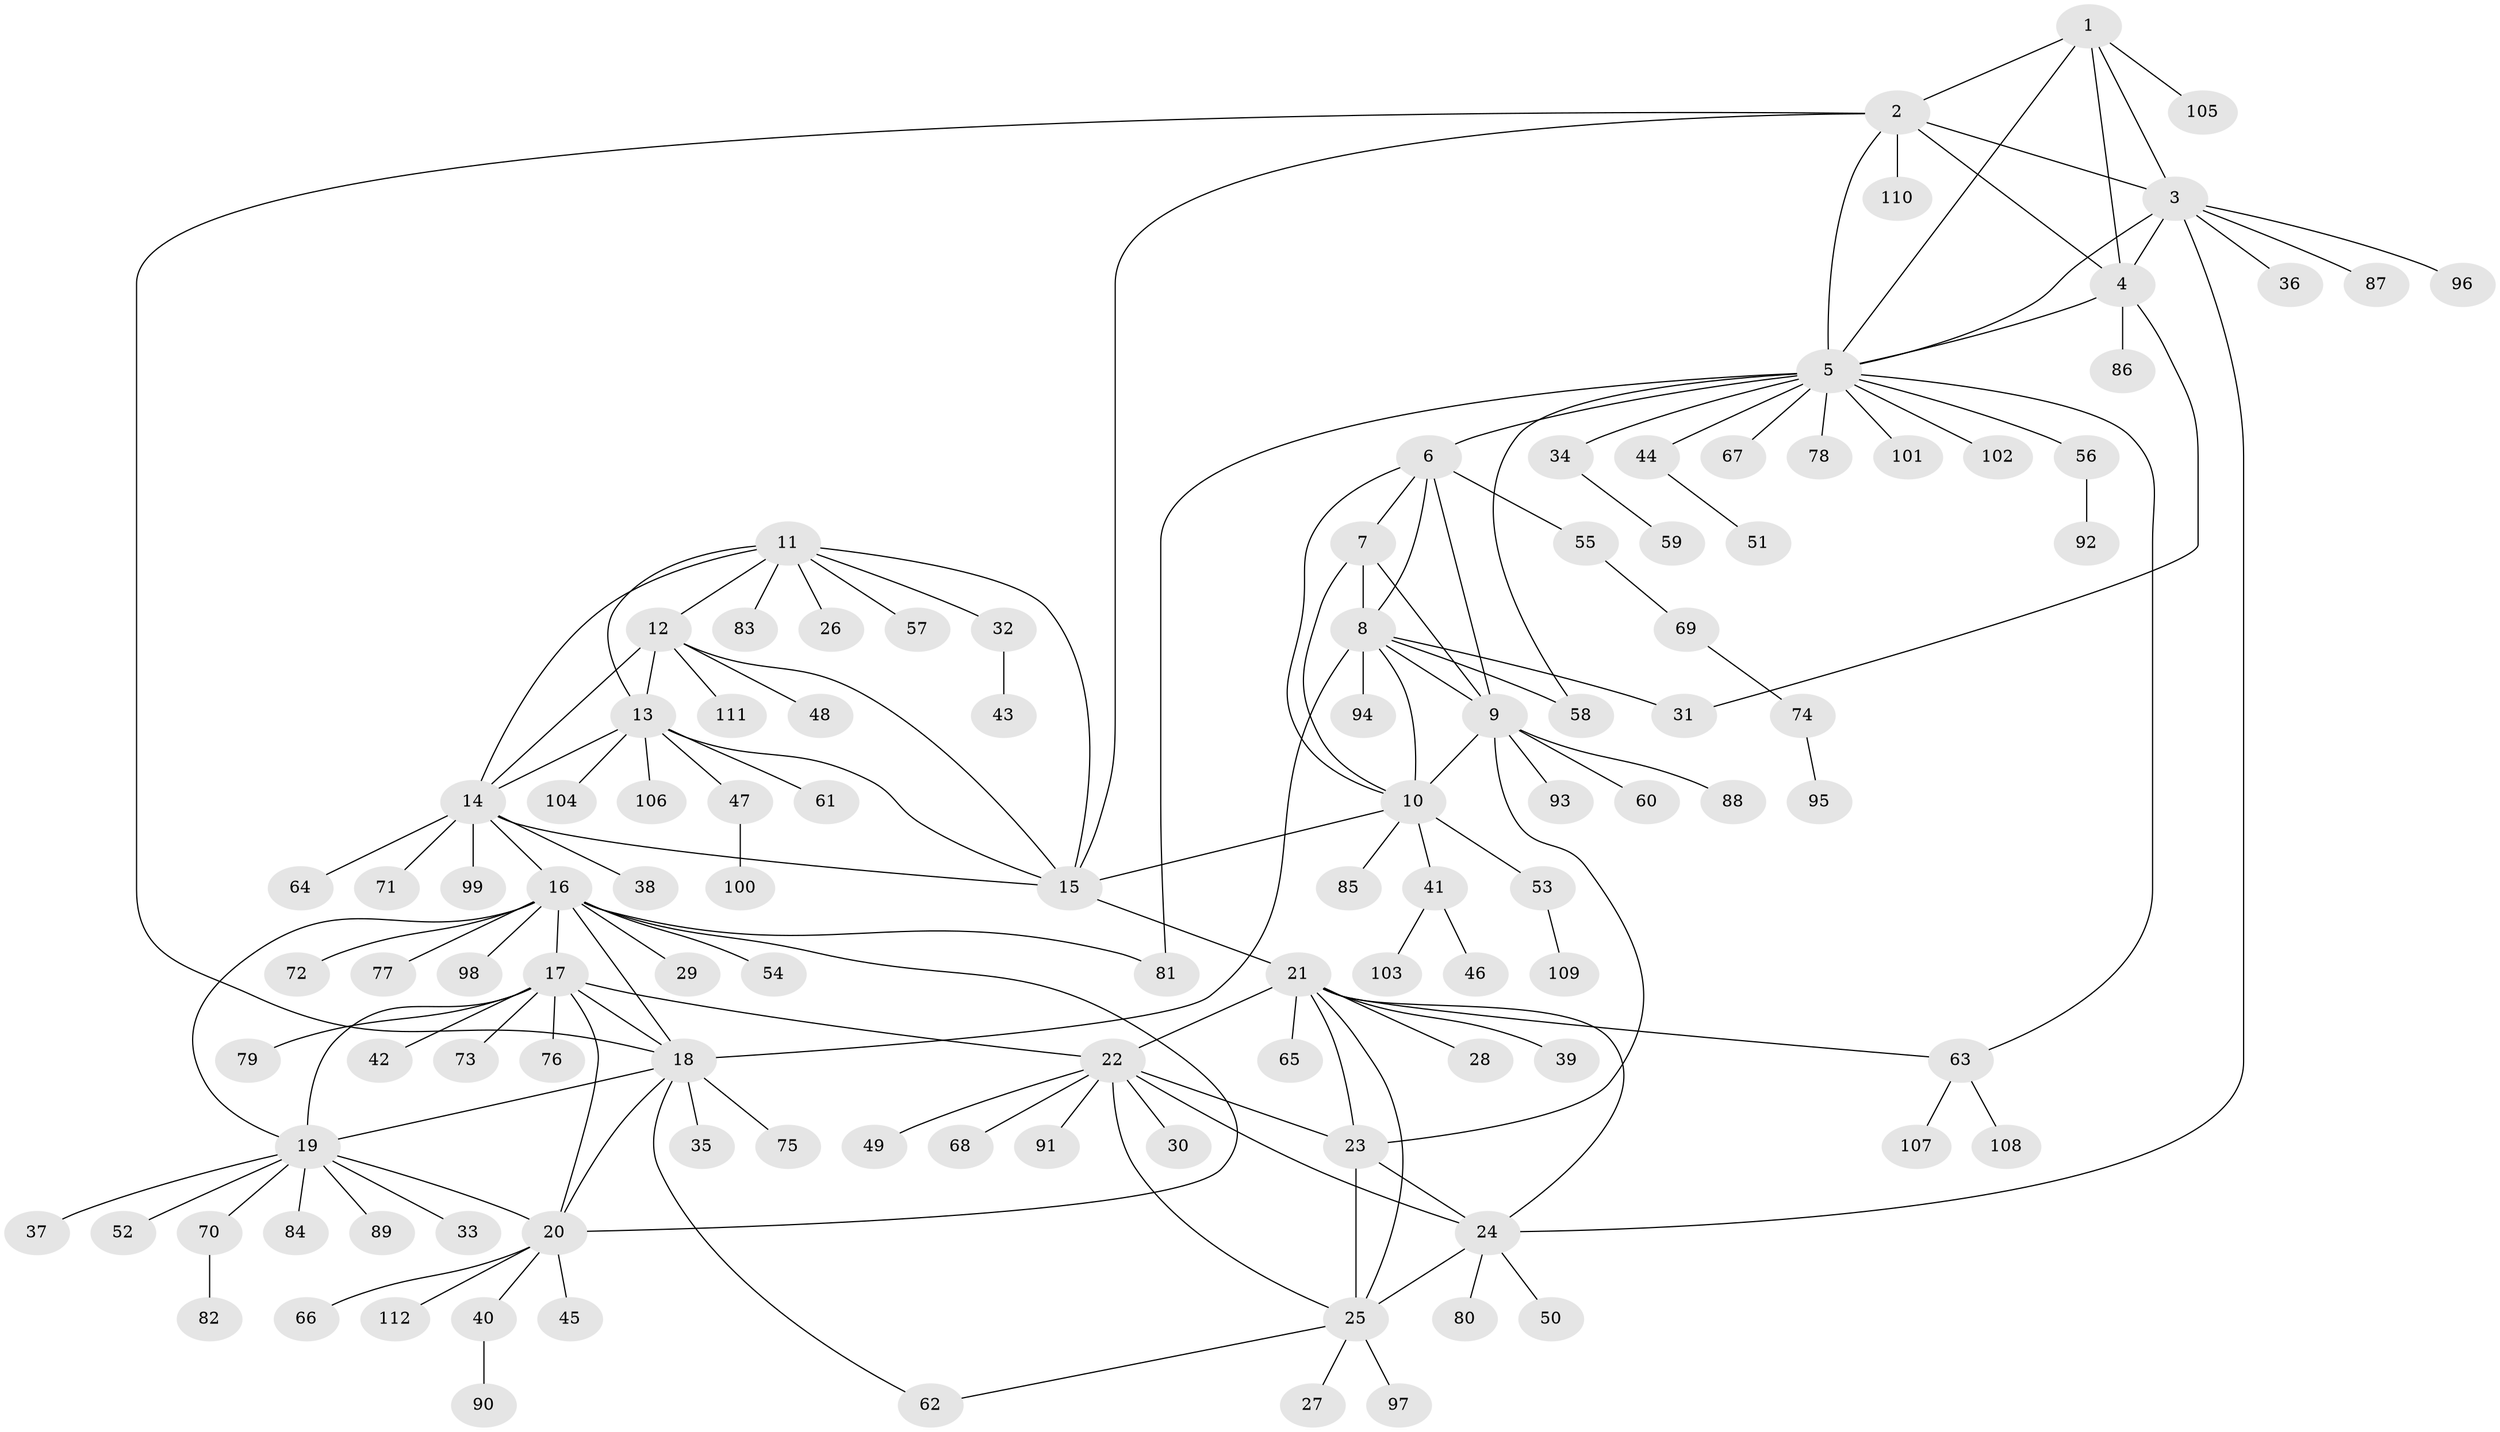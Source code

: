 // coarse degree distribution, {4: 0.011904761904761904, 11: 0.011904761904761904, 7: 0.03571428571428571, 5: 0.05952380952380952, 14: 0.023809523809523808, 6: 0.047619047619047616, 12: 0.011904761904761904, 9: 0.023809523809523808, 8: 0.011904761904761904, 1: 0.6666666666666666, 2: 0.08333333333333333, 3: 0.011904761904761904}
// Generated by graph-tools (version 1.1) at 2025/52/02/27/25 19:52:14]
// undirected, 112 vertices, 152 edges
graph export_dot {
graph [start="1"]
  node [color=gray90,style=filled];
  1;
  2;
  3;
  4;
  5;
  6;
  7;
  8;
  9;
  10;
  11;
  12;
  13;
  14;
  15;
  16;
  17;
  18;
  19;
  20;
  21;
  22;
  23;
  24;
  25;
  26;
  27;
  28;
  29;
  30;
  31;
  32;
  33;
  34;
  35;
  36;
  37;
  38;
  39;
  40;
  41;
  42;
  43;
  44;
  45;
  46;
  47;
  48;
  49;
  50;
  51;
  52;
  53;
  54;
  55;
  56;
  57;
  58;
  59;
  60;
  61;
  62;
  63;
  64;
  65;
  66;
  67;
  68;
  69;
  70;
  71;
  72;
  73;
  74;
  75;
  76;
  77;
  78;
  79;
  80;
  81;
  82;
  83;
  84;
  85;
  86;
  87;
  88;
  89;
  90;
  91;
  92;
  93;
  94;
  95;
  96;
  97;
  98;
  99;
  100;
  101;
  102;
  103;
  104;
  105;
  106;
  107;
  108;
  109;
  110;
  111;
  112;
  1 -- 2;
  1 -- 3;
  1 -- 4;
  1 -- 5;
  1 -- 105;
  2 -- 3;
  2 -- 4;
  2 -- 5;
  2 -- 15;
  2 -- 18;
  2 -- 110;
  3 -- 4;
  3 -- 5;
  3 -- 24;
  3 -- 36;
  3 -- 87;
  3 -- 96;
  4 -- 5;
  4 -- 31;
  4 -- 86;
  5 -- 6;
  5 -- 34;
  5 -- 44;
  5 -- 56;
  5 -- 58;
  5 -- 63;
  5 -- 67;
  5 -- 78;
  5 -- 81;
  5 -- 101;
  5 -- 102;
  6 -- 7;
  6 -- 8;
  6 -- 9;
  6 -- 10;
  6 -- 55;
  7 -- 8;
  7 -- 9;
  7 -- 10;
  8 -- 9;
  8 -- 10;
  8 -- 18;
  8 -- 31;
  8 -- 58;
  8 -- 94;
  9 -- 10;
  9 -- 23;
  9 -- 60;
  9 -- 88;
  9 -- 93;
  10 -- 15;
  10 -- 41;
  10 -- 53;
  10 -- 85;
  11 -- 12;
  11 -- 13;
  11 -- 14;
  11 -- 15;
  11 -- 26;
  11 -- 32;
  11 -- 57;
  11 -- 83;
  12 -- 13;
  12 -- 14;
  12 -- 15;
  12 -- 48;
  12 -- 111;
  13 -- 14;
  13 -- 15;
  13 -- 47;
  13 -- 61;
  13 -- 104;
  13 -- 106;
  14 -- 15;
  14 -- 16;
  14 -- 38;
  14 -- 64;
  14 -- 71;
  14 -- 99;
  15 -- 21;
  16 -- 17;
  16 -- 18;
  16 -- 19;
  16 -- 20;
  16 -- 29;
  16 -- 54;
  16 -- 72;
  16 -- 77;
  16 -- 81;
  16 -- 98;
  17 -- 18;
  17 -- 19;
  17 -- 20;
  17 -- 22;
  17 -- 42;
  17 -- 73;
  17 -- 76;
  17 -- 79;
  18 -- 19;
  18 -- 20;
  18 -- 35;
  18 -- 62;
  18 -- 75;
  19 -- 20;
  19 -- 33;
  19 -- 37;
  19 -- 52;
  19 -- 70;
  19 -- 84;
  19 -- 89;
  20 -- 40;
  20 -- 45;
  20 -- 66;
  20 -- 112;
  21 -- 22;
  21 -- 23;
  21 -- 24;
  21 -- 25;
  21 -- 28;
  21 -- 39;
  21 -- 63;
  21 -- 65;
  22 -- 23;
  22 -- 24;
  22 -- 25;
  22 -- 30;
  22 -- 49;
  22 -- 68;
  22 -- 91;
  23 -- 24;
  23 -- 25;
  24 -- 25;
  24 -- 50;
  24 -- 80;
  25 -- 27;
  25 -- 62;
  25 -- 97;
  32 -- 43;
  34 -- 59;
  40 -- 90;
  41 -- 46;
  41 -- 103;
  44 -- 51;
  47 -- 100;
  53 -- 109;
  55 -- 69;
  56 -- 92;
  63 -- 107;
  63 -- 108;
  69 -- 74;
  70 -- 82;
  74 -- 95;
}
